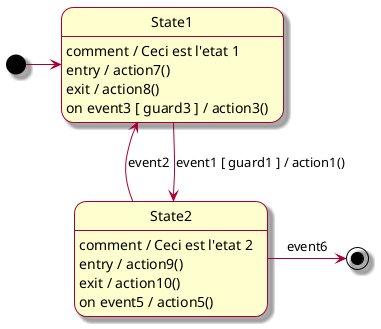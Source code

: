 @startuml
skin rose

'[code] private:
'[code]   void action1() { LOGD("[ACTION %s]\n", __func__); }
'[code]   void action3() { LOGD("[ACTION %s]\n", __func__); }
'[code]   void action4() { LOGD("[ACTION %s]\n", __func__); }
'[code]   void action5() { LOGD("[ACTION %s]\n", __func__); }
'[code]   void action6() { LOGD("[ACTION %s]\n", __func__); }
'[code]   void action7() { LOGD("[ACTION %s]\n", __func__); }
'[code]   void action8() { LOGD("[ACTION %s]\n", __func__); }
'[code]   void action9() { LOGD("[ACTION %s]\n", __func__); }
'[code]   void action10() { LOGD("[ACTION %s]\n", __func__); }
'[code]
'[code] private:
'[code]   bool guard1 = true;
'[code]   bool guard3 = true;
'[code]   bool guard6 = true;

[*] -> State1

State1 --> State2 : event1 [ guard1 ] / action1()
State1 <-- State2 : event2
State2 -> [*] : event6

State1 : comment / Ceci est l'etat 1
State1 : entry / action7()
State1 : exit / action8()
State1 : on event3 [ guard3 ] / action3()
' FIXME not managed State1 : on event4 / action4()

State2 : comment / Ceci est l'etat 2
State2 : entry / action9()
State2 : exit / action10()
State2 : on event5 / action5()
' FIXME not managed State2 : on event6 [ guard6 ] / action6()

@enduml
